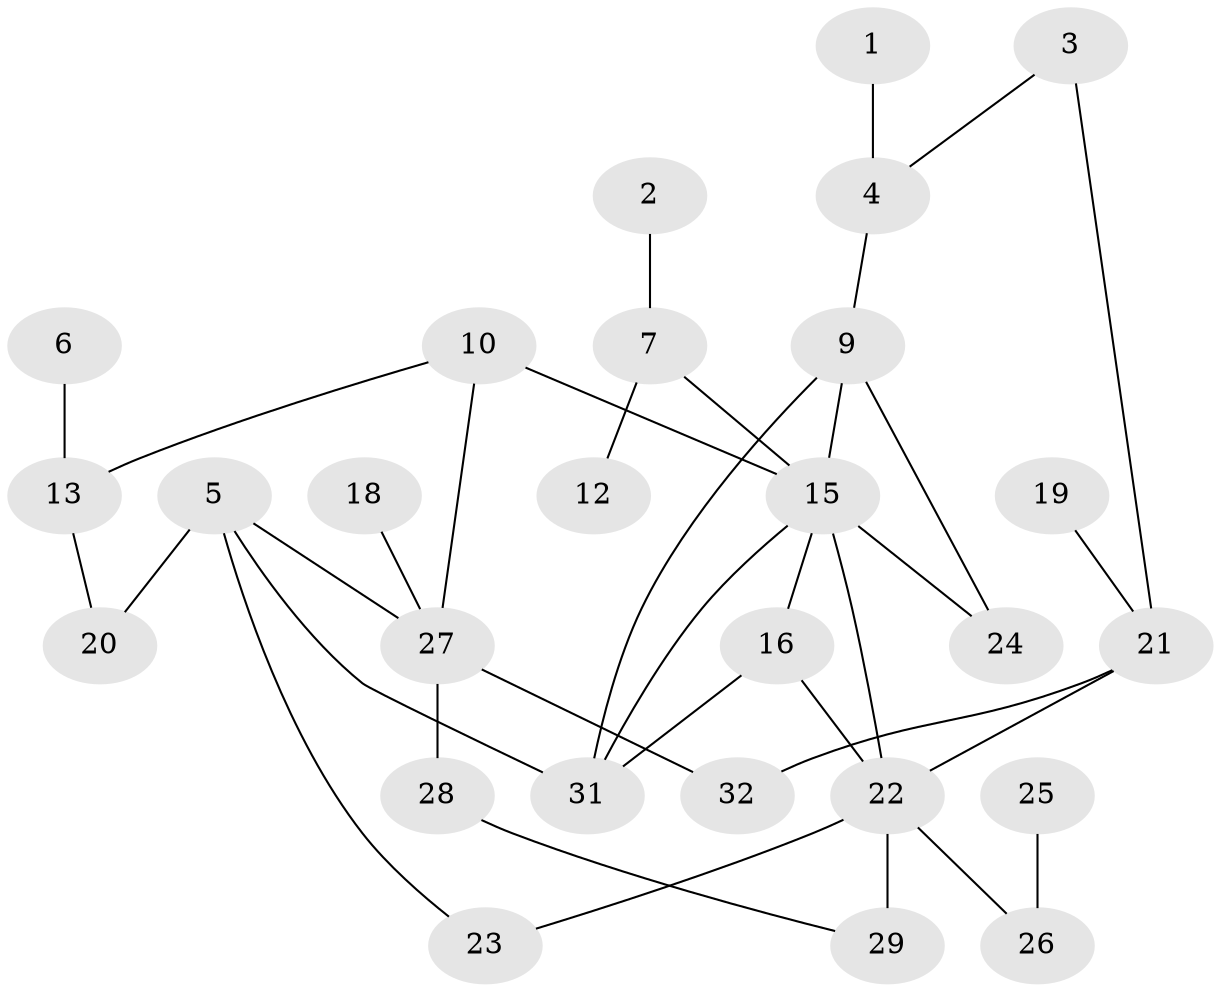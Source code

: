 // original degree distribution, {1: 0.32786885245901637, 2: 0.19672131147540983, 4: 0.13114754098360656, 0: 0.08196721311475409, 3: 0.19672131147540983, 5: 0.06557377049180328}
// Generated by graph-tools (version 1.1) at 2025/33/03/09/25 02:33:30]
// undirected, 27 vertices, 36 edges
graph export_dot {
graph [start="1"]
  node [color=gray90,style=filled];
  1;
  2;
  3;
  4;
  5;
  6;
  7;
  9;
  10;
  12;
  13;
  15;
  16;
  18;
  19;
  20;
  21;
  22;
  23;
  24;
  25;
  26;
  27;
  28;
  29;
  31;
  32;
  1 -- 4 [weight=4.0];
  2 -- 7 [weight=1.0];
  3 -- 4 [weight=1.0];
  3 -- 21 [weight=1.0];
  4 -- 9 [weight=1.0];
  5 -- 20 [weight=1.0];
  5 -- 23 [weight=1.0];
  5 -- 27 [weight=1.0];
  5 -- 31 [weight=1.0];
  6 -- 13 [weight=1.0];
  7 -- 12 [weight=1.0];
  7 -- 15 [weight=1.0];
  9 -- 15 [weight=1.0];
  9 -- 24 [weight=1.0];
  9 -- 31 [weight=1.0];
  10 -- 13 [weight=1.0];
  10 -- 15 [weight=1.0];
  10 -- 27 [weight=2.0];
  13 -- 20 [weight=1.0];
  15 -- 16 [weight=1.0];
  15 -- 22 [weight=1.0];
  15 -- 24 [weight=1.0];
  15 -- 31 [weight=1.0];
  16 -- 22 [weight=1.0];
  16 -- 31 [weight=1.0];
  18 -- 27 [weight=2.0];
  19 -- 21 [weight=1.0];
  21 -- 22 [weight=1.0];
  21 -- 32 [weight=1.0];
  22 -- 23 [weight=1.0];
  22 -- 26 [weight=1.0];
  22 -- 29 [weight=2.0];
  25 -- 26 [weight=2.0];
  27 -- 28 [weight=1.0];
  27 -- 32 [weight=1.0];
  28 -- 29 [weight=1.0];
}
